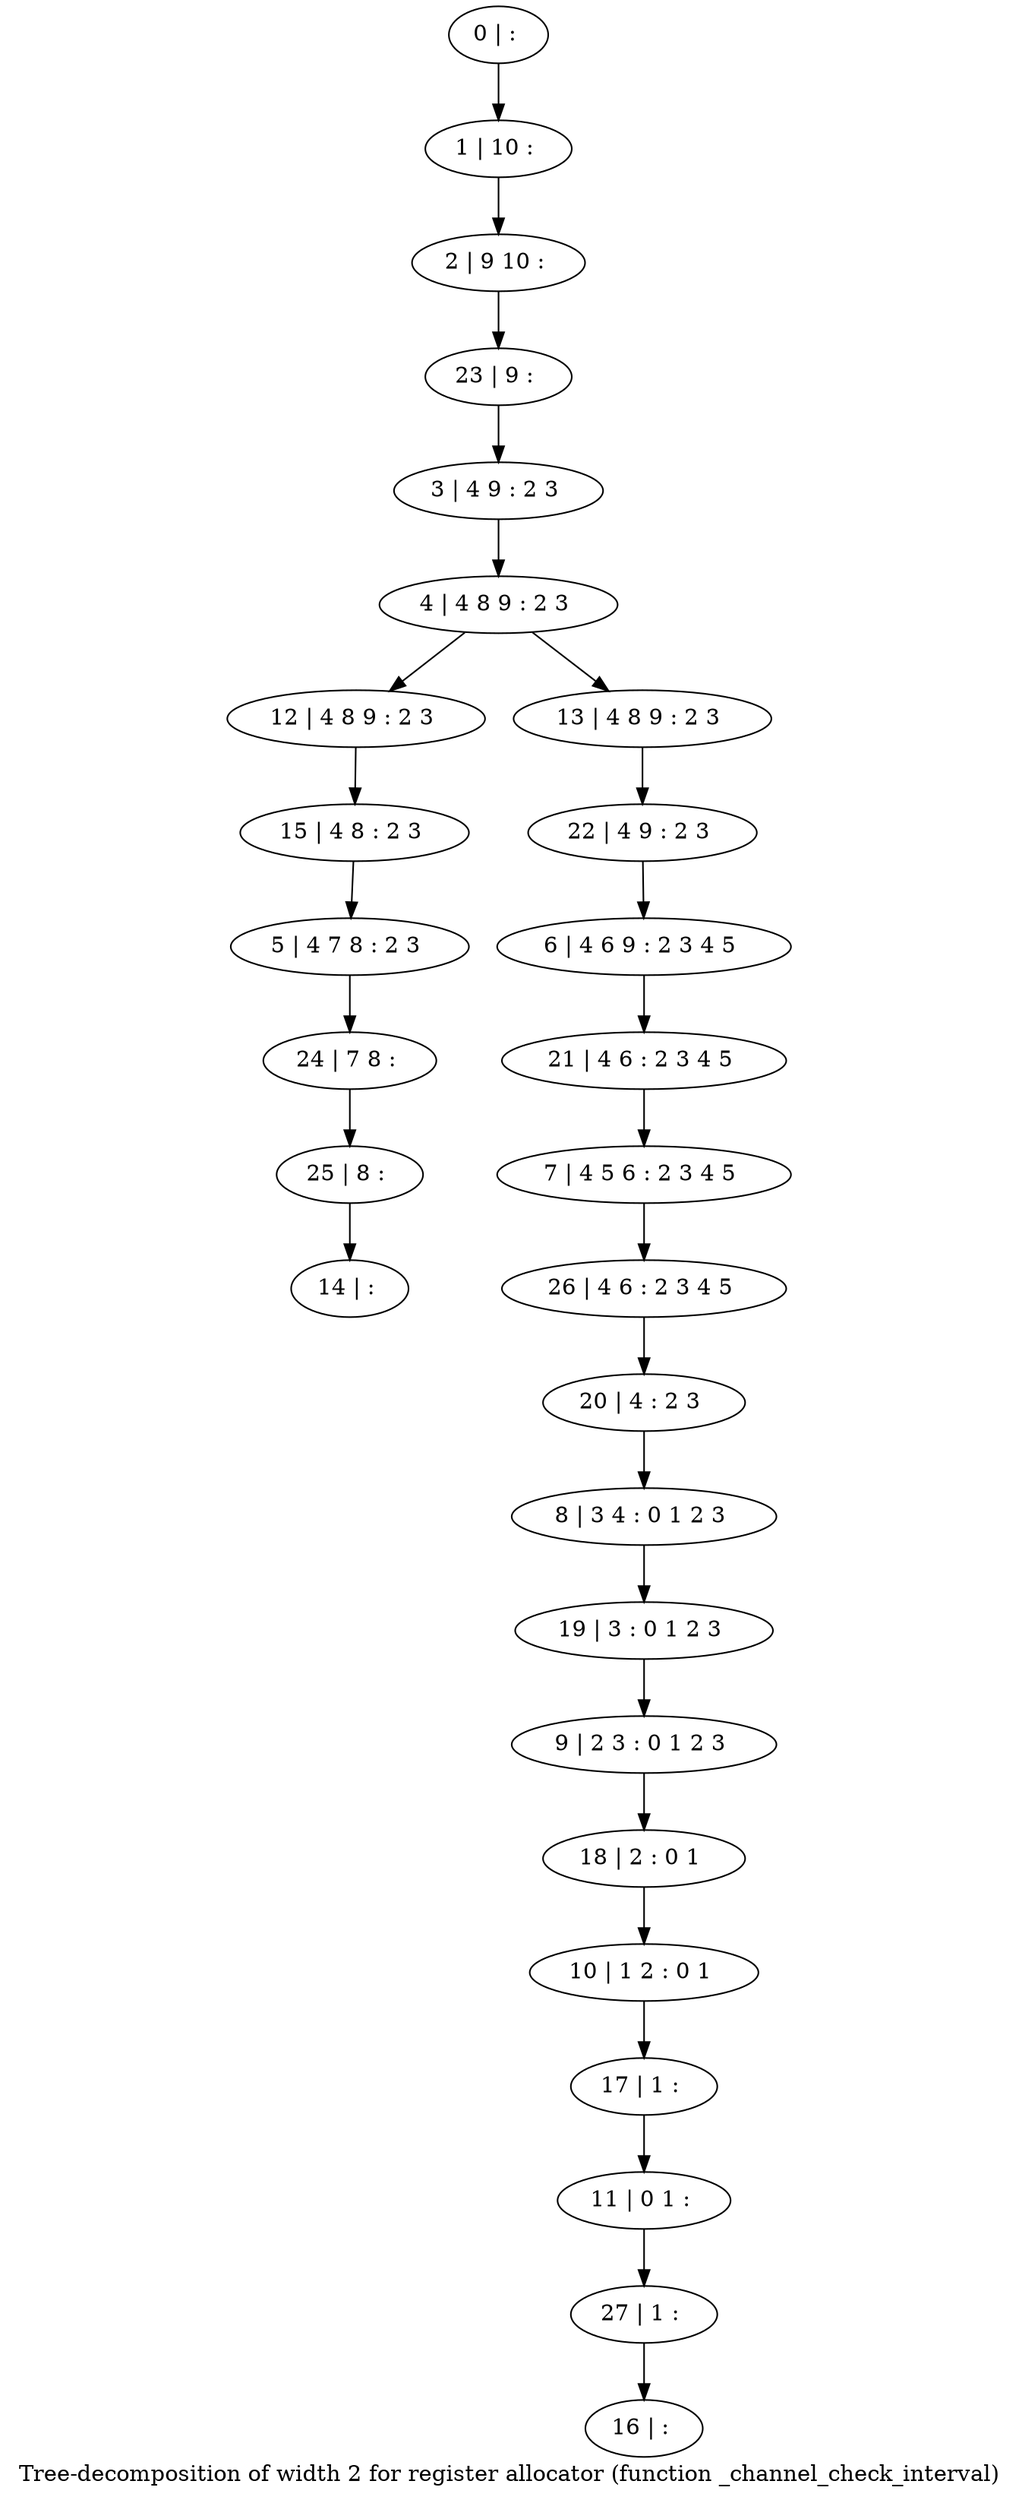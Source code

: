 digraph G {
graph [label="Tree-decomposition of width 2 for register allocator (function _channel_check_interval)"]
0[label="0 | : "];
1[label="1 | 10 : "];
2[label="2 | 9 10 : "];
3[label="3 | 4 9 : 2 3 "];
4[label="4 | 4 8 9 : 2 3 "];
5[label="5 | 4 7 8 : 2 3 "];
6[label="6 | 4 6 9 : 2 3 4 5 "];
7[label="7 | 4 5 6 : 2 3 4 5 "];
8[label="8 | 3 4 : 0 1 2 3 "];
9[label="9 | 2 3 : 0 1 2 3 "];
10[label="10 | 1 2 : 0 1 "];
11[label="11 | 0 1 : "];
12[label="12 | 4 8 9 : 2 3 "];
13[label="13 | 4 8 9 : 2 3 "];
14[label="14 | : "];
15[label="15 | 4 8 : 2 3 "];
16[label="16 | : "];
17[label="17 | 1 : "];
18[label="18 | 2 : 0 1 "];
19[label="19 | 3 : 0 1 2 3 "];
20[label="20 | 4 : 2 3 "];
21[label="21 | 4 6 : 2 3 4 5 "];
22[label="22 | 4 9 : 2 3 "];
23[label="23 | 9 : "];
24[label="24 | 7 8 : "];
25[label="25 | 8 : "];
26[label="26 | 4 6 : 2 3 4 5 "];
27[label="27 | 1 : "];
0->1 ;
1->2 ;
3->4 ;
4->12 ;
4->13 ;
15->5 ;
12->15 ;
17->11 ;
10->17 ;
18->10 ;
9->18 ;
19->9 ;
8->19 ;
20->8 ;
21->7 ;
6->21 ;
22->6 ;
13->22 ;
23->3 ;
2->23 ;
5->24 ;
25->14 ;
24->25 ;
26->20 ;
7->26 ;
27->16 ;
11->27 ;
}
